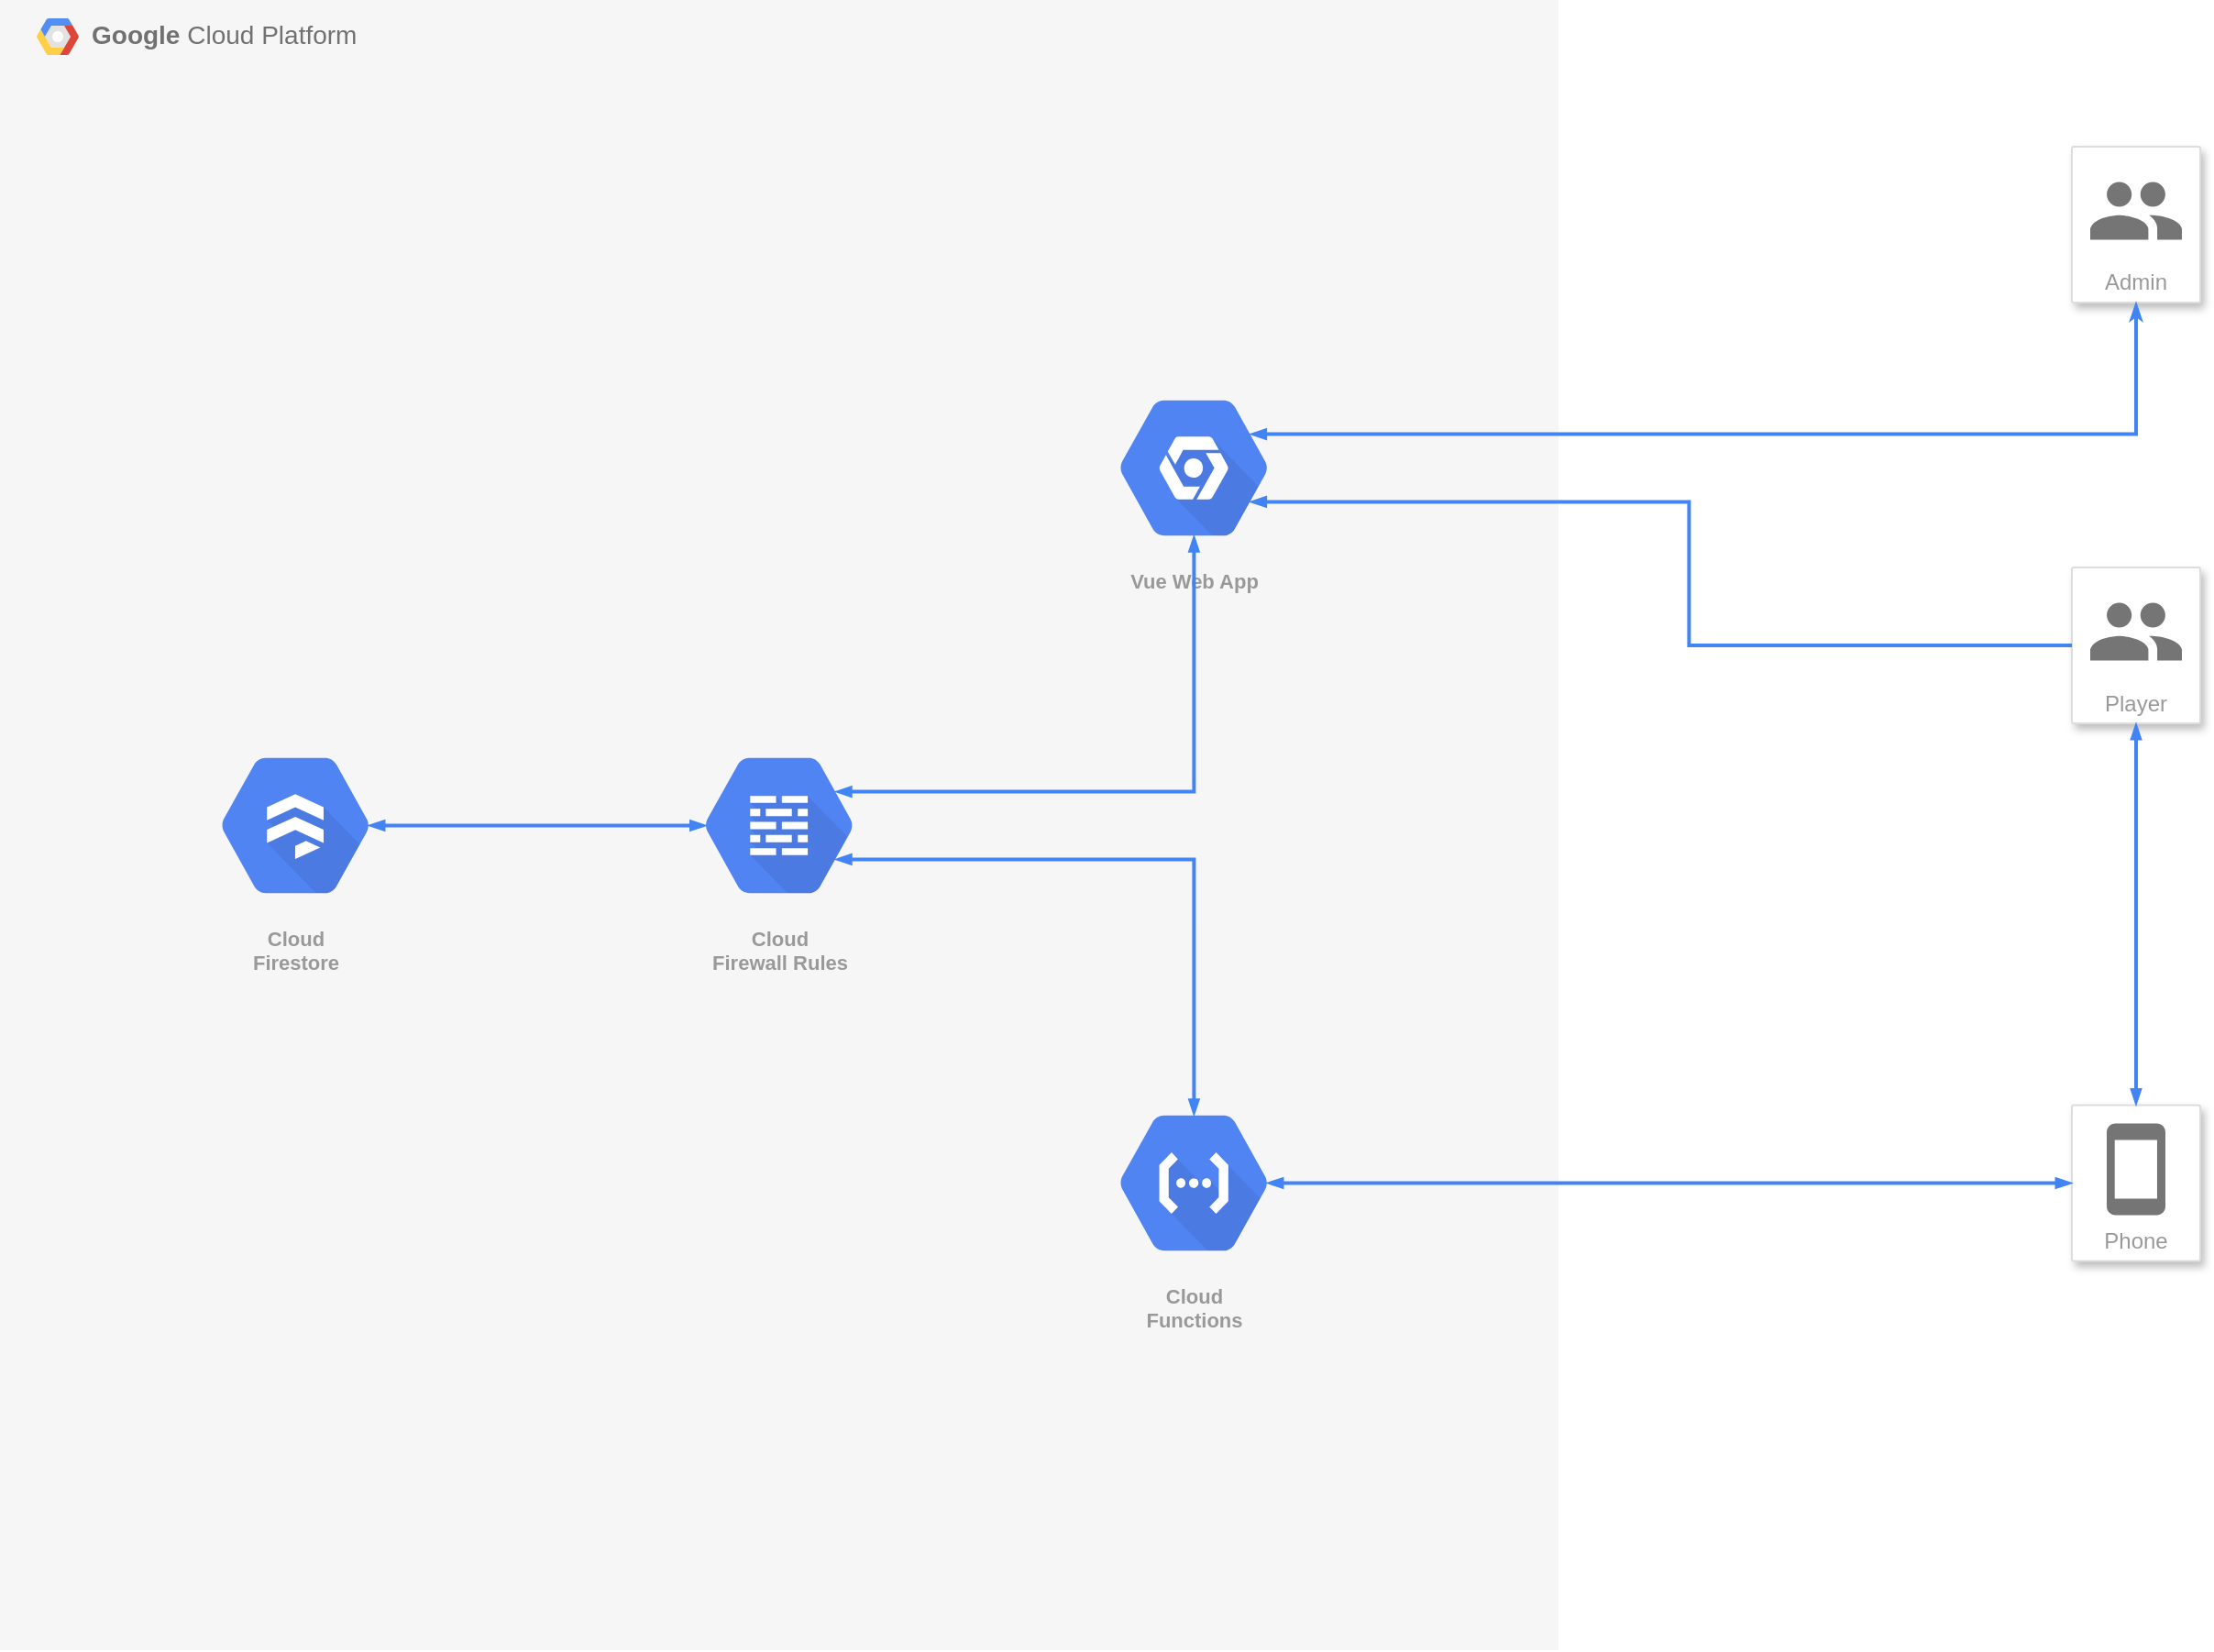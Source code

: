 <mxfile version="15.7.4" type="github">
  <diagram id="1wAK28I83OUuZivDXemB" name="Page-1">
    <mxGraphModel dx="3464" dy="1067" grid="1" gridSize="10" guides="1" tooltips="1" connect="1" arrows="1" fold="1" page="1" pageScale="1" pageWidth="1600" pageHeight="900" math="0" shadow="0">
      <root>
        <mxCell id="0" />
        <mxCell id="1" parent="0" />
        <mxCell id="oyeEEbxQL6t9WcKpP07A-6" value="&lt;b&gt;Google &lt;/b&gt;Cloud Platform" style="fillColor=#F6F6F6;strokeColor=none;shadow=0;gradientColor=none;fontSize=14;align=left;spacing=10;fontColor=#717171;9E9E9E;verticalAlign=top;spacingTop=-4;fontStyle=0;spacingLeft=40;html=1;" vertex="1" parent="1">
          <mxGeometry x="-1600" width="850" height="900" as="geometry" />
        </mxCell>
        <mxCell id="oyeEEbxQL6t9WcKpP07A-7" value="" style="shape=mxgraph.gcp2.google_cloud_platform;fillColor=#F6F6F6;strokeColor=none;shadow=0;gradientColor=none;" vertex="1" parent="oyeEEbxQL6t9WcKpP07A-6">
          <mxGeometry width="23" height="20" relative="1" as="geometry">
            <mxPoint x="20" y="10" as="offset" />
          </mxGeometry>
        </mxCell>
        <mxCell id="oyeEEbxQL6t9WcKpP07A-5" value="Cloud&#xa;Firestore" style="sketch=0;html=1;fillColor=#5184F3;strokeColor=none;verticalAlign=top;labelPosition=center;verticalLabelPosition=bottom;align=center;spacingTop=-6;fontSize=11;fontStyle=1;fontColor=#999999;shape=mxgraph.gcp2.hexIcon;prIcon=cloud_firestore" vertex="1" parent="oyeEEbxQL6t9WcKpP07A-6">
          <mxGeometry x="100" y="396" width="122.41" height="108.5" as="geometry" />
        </mxCell>
        <mxCell id="oyeEEbxQL6t9WcKpP07A-10" value="Cloud&#xa;Firewall Rules" style="sketch=0;html=1;fillColor=#5184F3;strokeColor=none;verticalAlign=top;labelPosition=center;verticalLabelPosition=bottom;align=center;spacingTop=-6;fontSize=11;fontStyle=1;fontColor=#999999;shape=mxgraph.gcp2.hexIcon;prIcon=cloud_firewall_rules" vertex="1" parent="oyeEEbxQL6t9WcKpP07A-6">
          <mxGeometry x="363.8" y="396" width="122.41" height="108.5" as="geometry" />
        </mxCell>
        <mxCell id="oyeEEbxQL6t9WcKpP07A-15" value="Cloud&#xa;Functions" style="sketch=0;html=1;fillColor=#5184F3;strokeColor=none;verticalAlign=top;labelPosition=center;verticalLabelPosition=bottom;align=center;spacingTop=-6;fontSize=11;fontStyle=1;fontColor=#999999;shape=mxgraph.gcp2.hexIcon;prIcon=cloud_functions" vertex="1" parent="oyeEEbxQL6t9WcKpP07A-6">
          <mxGeometry x="590" y="591" width="122.41" height="108.5" as="geometry" />
        </mxCell>
        <mxCell id="oyeEEbxQL6t9WcKpP07A-16" value="Vue Web App" style="sketch=0;html=1;fillColor=#5184F3;strokeColor=none;verticalAlign=top;labelPosition=center;verticalLabelPosition=bottom;align=center;spacingTop=-6;fontSize=11;fontStyle=1;fontColor=#999999;shape=mxgraph.gcp2.hexIcon;prIcon=placeholder" vertex="1" parent="oyeEEbxQL6t9WcKpP07A-6">
          <mxGeometry x="590" y="201" width="122.41" height="108.5" as="geometry" />
        </mxCell>
        <mxCell id="oyeEEbxQL6t9WcKpP07A-27" value="" style="edgeStyle=orthogonalEdgeStyle;fontSize=12;html=1;endArrow=blockThin;endFill=1;rounded=0;strokeWidth=2;endSize=4;startSize=4;dashed=0;strokeColor=#4284F3;entryX=0.75;entryY=0.67;entryDx=0;entryDy=0;entryPerimeter=0;exitX=0.5;exitY=0.16;exitDx=0;exitDy=0;exitPerimeter=0;startArrow=blockThin;startFill=1;" edge="1" parent="oyeEEbxQL6t9WcKpP07A-6" source="oyeEEbxQL6t9WcKpP07A-15" target="oyeEEbxQL6t9WcKpP07A-10">
          <mxGeometry width="100" relative="1" as="geometry">
            <mxPoint x="790" y="440" as="sourcePoint" />
            <mxPoint x="890" y="440" as="targetPoint" />
            <Array as="points">
              <mxPoint x="651" y="469" />
            </Array>
          </mxGeometry>
        </mxCell>
        <mxCell id="oyeEEbxQL6t9WcKpP07A-30" value="" style="edgeStyle=orthogonalEdgeStyle;fontSize=12;html=1;endArrow=blockThin;endFill=1;rounded=0;strokeWidth=2;endSize=4;startSize=4;dashed=0;strokeColor=#4284F3;entryX=0.75;entryY=0.33;entryDx=0;entryDy=0;entryPerimeter=0;exitX=0.5;exitY=0.84;exitDx=0;exitDy=0;exitPerimeter=0;startArrow=blockThin;startFill=1;" edge="1" parent="oyeEEbxQL6t9WcKpP07A-6" source="oyeEEbxQL6t9WcKpP07A-16" target="oyeEEbxQL6t9WcKpP07A-10">
          <mxGeometry width="100" relative="1" as="geometry">
            <mxPoint x="790" y="440" as="sourcePoint" />
            <mxPoint x="890" y="440" as="targetPoint" />
            <Array as="points">
              <mxPoint x="651" y="432" />
            </Array>
          </mxGeometry>
        </mxCell>
        <mxCell id="oyeEEbxQL6t9WcKpP07A-31" value="" style="edgeStyle=orthogonalEdgeStyle;fontSize=12;html=1;endArrow=blockThin;endFill=1;rounded=0;strokeWidth=2;endSize=4;startSize=4;dashed=0;strokeColor=#4284F3;entryX=0.825;entryY=0.5;entryDx=0;entryDy=0;entryPerimeter=0;exitX=0.175;exitY=0.5;exitDx=0;exitDy=0;exitPerimeter=0;startArrow=blockThin;startFill=1;" edge="1" parent="oyeEEbxQL6t9WcKpP07A-6" source="oyeEEbxQL6t9WcKpP07A-10" target="oyeEEbxQL6t9WcKpP07A-5">
          <mxGeometry width="100" relative="1" as="geometry">
            <mxPoint x="790" y="440" as="sourcePoint" />
            <mxPoint x="890" y="440" as="targetPoint" />
          </mxGeometry>
        </mxCell>
        <mxCell id="oyeEEbxQL6t9WcKpP07A-20" value="Phone" style="strokeColor=#dddddd;shadow=1;strokeWidth=1;rounded=1;absoluteArcSize=1;arcSize=2;labelPosition=center;verticalLabelPosition=middle;align=center;verticalAlign=bottom;spacingLeft=0;fontColor=#999999;fontSize=12;whiteSpace=wrap;spacingBottom=2;" vertex="1" parent="1">
          <mxGeometry x="-470" y="602.75" width="70" height="85" as="geometry" />
        </mxCell>
        <mxCell id="oyeEEbxQL6t9WcKpP07A-21" value="" style="sketch=0;dashed=0;connectable=0;html=1;fillColor=#757575;strokeColor=none;shape=mxgraph.gcp2.phone;part=1;" vertex="1" parent="oyeEEbxQL6t9WcKpP07A-20">
          <mxGeometry x="0.5" width="32" height="50" relative="1" as="geometry">
            <mxPoint x="-16" y="10" as="offset" />
          </mxGeometry>
        </mxCell>
        <mxCell id="oyeEEbxQL6t9WcKpP07A-22" value="Player" style="strokeColor=#dddddd;shadow=1;strokeWidth=1;rounded=1;absoluteArcSize=1;arcSize=2;labelPosition=center;verticalLabelPosition=middle;align=center;verticalAlign=bottom;spacingLeft=0;fontColor=#999999;fontSize=12;whiteSpace=wrap;spacingBottom=2;" vertex="1" parent="1">
          <mxGeometry x="-470" y="309.5" width="70" height="85" as="geometry" />
        </mxCell>
        <mxCell id="oyeEEbxQL6t9WcKpP07A-23" value="" style="sketch=0;dashed=0;connectable=0;html=1;fillColor=#757575;strokeColor=none;shape=mxgraph.gcp2.users;part=1;" vertex="1" parent="oyeEEbxQL6t9WcKpP07A-22">
          <mxGeometry x="0.5" width="50" height="31.5" relative="1" as="geometry">
            <mxPoint x="-25" y="19.25" as="offset" />
          </mxGeometry>
        </mxCell>
        <mxCell id="oyeEEbxQL6t9WcKpP07A-26" value="" style="edgeStyle=orthogonalEdgeStyle;fontSize=12;html=1;endArrow=blockThin;endFill=1;rounded=0;strokeWidth=2;endSize=4;startSize=4;dashed=0;strokeColor=#4284F3;entryX=0.825;entryY=0.5;entryDx=0;entryDy=0;entryPerimeter=0;exitX=0;exitY=0.5;exitDx=0;exitDy=0;startArrow=blockThin;startFill=1;" edge="1" parent="1" source="oyeEEbxQL6t9WcKpP07A-20" target="oyeEEbxQL6t9WcKpP07A-15">
          <mxGeometry width="100" relative="1" as="geometry">
            <mxPoint x="-810" y="440" as="sourcePoint" />
            <mxPoint x="-710" y="440" as="targetPoint" />
          </mxGeometry>
        </mxCell>
        <mxCell id="oyeEEbxQL6t9WcKpP07A-32" value="" style="edgeStyle=orthogonalEdgeStyle;fontSize=12;html=1;endArrow=blockThin;endFill=1;rounded=0;strokeWidth=2;endSize=4;startSize=4;dashed=0;strokeColor=#4284F3;entryX=0.75;entryY=0.67;entryDx=0;entryDy=0;entryPerimeter=0;exitX=0;exitY=0.5;exitDx=0;exitDy=0;" edge="1" parent="1" source="oyeEEbxQL6t9WcKpP07A-22" target="oyeEEbxQL6t9WcKpP07A-16">
          <mxGeometry width="100" relative="1" as="geometry">
            <mxPoint x="-810" y="440" as="sourcePoint" />
            <mxPoint x="-710" y="440" as="targetPoint" />
          </mxGeometry>
        </mxCell>
        <mxCell id="oyeEEbxQL6t9WcKpP07A-33" value="" style="edgeStyle=orthogonalEdgeStyle;fontSize=12;html=1;endArrow=blockThin;endFill=1;rounded=0;strokeWidth=2;endSize=4;startSize=4;dashed=0;strokeColor=#4284F3;entryX=0.5;entryY=0;entryDx=0;entryDy=0;exitX=0.5;exitY=1;exitDx=0;exitDy=0;startArrow=blockThin;startFill=1;" edge="1" parent="1" source="oyeEEbxQL6t9WcKpP07A-22" target="oyeEEbxQL6t9WcKpP07A-20">
          <mxGeometry width="100" relative="1" as="geometry">
            <mxPoint x="-810" y="440" as="sourcePoint" />
            <mxPoint x="-710" y="440" as="targetPoint" />
          </mxGeometry>
        </mxCell>
        <mxCell id="oyeEEbxQL6t9WcKpP07A-34" value="Admin" style="strokeColor=#dddddd;shadow=1;strokeWidth=1;rounded=1;absoluteArcSize=1;arcSize=2;labelPosition=center;verticalLabelPosition=middle;align=center;verticalAlign=bottom;spacingLeft=0;fontColor=#999999;fontSize=12;whiteSpace=wrap;spacingBottom=2;" vertex="1" parent="1">
          <mxGeometry x="-470" y="80" width="70" height="85" as="geometry" />
        </mxCell>
        <mxCell id="oyeEEbxQL6t9WcKpP07A-35" value="" style="sketch=0;dashed=0;connectable=0;html=1;fillColor=#757575;strokeColor=none;shape=mxgraph.gcp2.users;part=1;" vertex="1" parent="oyeEEbxQL6t9WcKpP07A-34">
          <mxGeometry x="0.5" width="50" height="31.5" relative="1" as="geometry">
            <mxPoint x="-25" y="19.25" as="offset" />
          </mxGeometry>
        </mxCell>
        <mxCell id="oyeEEbxQL6t9WcKpP07A-36" value="" style="edgeStyle=orthogonalEdgeStyle;fontSize=12;html=1;endArrow=blockThin;endFill=1;rounded=0;strokeWidth=2;endSize=4;startSize=4;dashed=0;strokeColor=#4284F3;entryX=0.75;entryY=0.33;entryDx=0;entryDy=0;entryPerimeter=0;exitX=0.5;exitY=1;exitDx=0;exitDy=0;startArrow=classicThin;startFill=1;" edge="1" parent="1" source="oyeEEbxQL6t9WcKpP07A-34" target="oyeEEbxQL6t9WcKpP07A-16">
          <mxGeometry width="100" relative="1" as="geometry">
            <mxPoint x="-810" y="440" as="sourcePoint" />
            <mxPoint x="-710" y="440" as="targetPoint" />
            <Array as="points">
              <mxPoint x="-435" y="237" />
            </Array>
          </mxGeometry>
        </mxCell>
      </root>
    </mxGraphModel>
  </diagram>
</mxfile>
